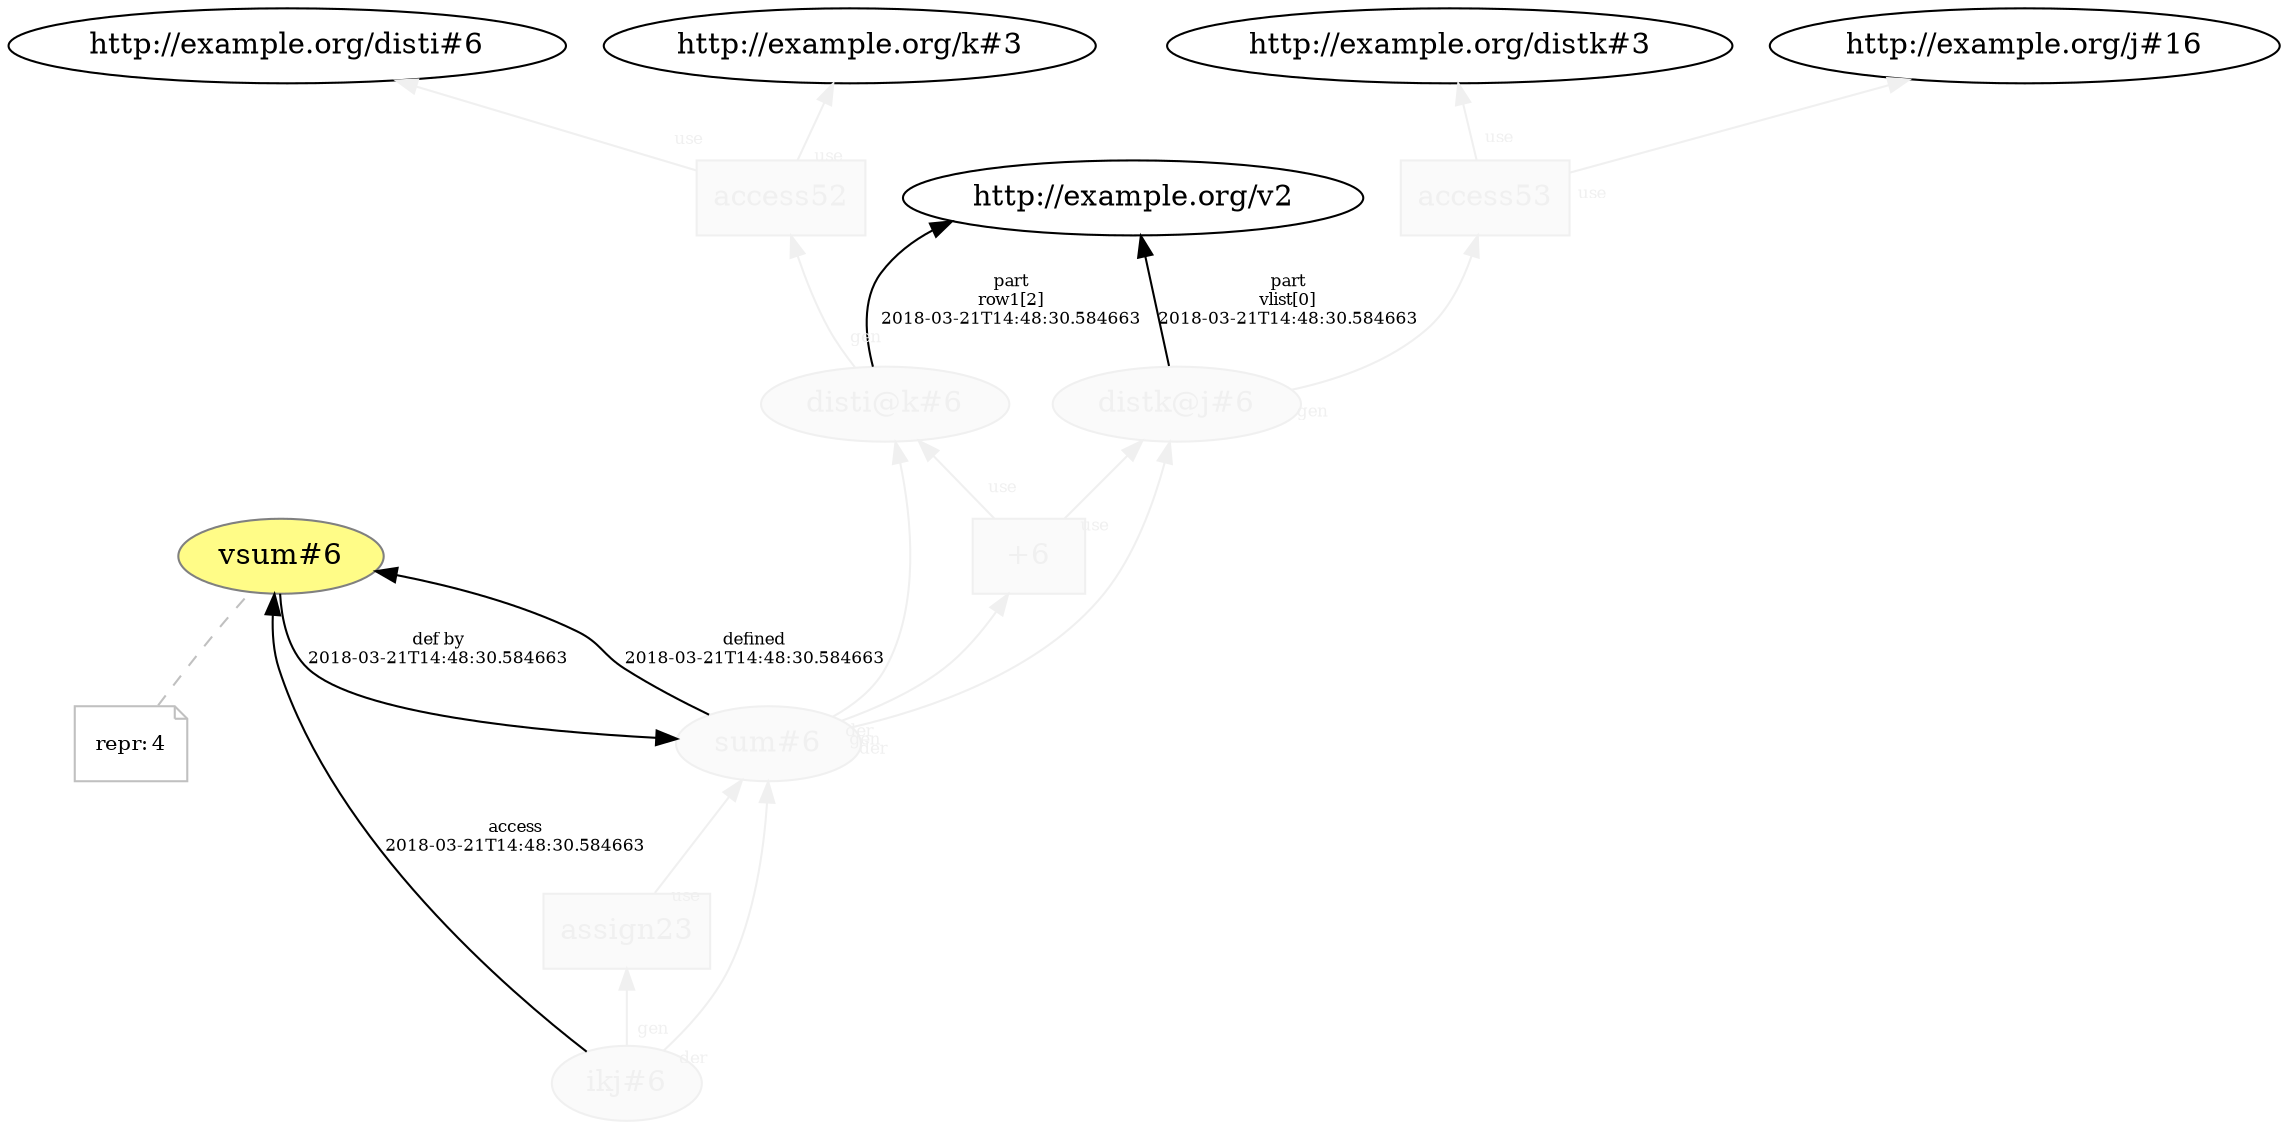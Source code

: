 digraph "PROV" { size="16,12"; rankdir="BT";
"http://example.org/disti@k#6" [fillcolor="#FAFAFA",color="#F0F0F0",style="filled",fontcolor="#F0F0F0",label="disti@k#6",URL="http://example.org/disti@k#6"]
"http://example.org/disti@k#6" -> "http://example.org/v2" [fontsize="8",distance="1.5",angle="60.0",rotation="20",label="part
row1[2]
2018-03-21T14:48:30.584663"]
"http://example.org/access52" [fillcolor="#FAFAFA",color="#F0F0F0",shape="polygon",sides="4",style="filled",fontcolor="#F0F0F0",label="access52",URL="http://example.org/access52"]
"http://example.org/access52" -> "http://example.org/disti#6" [labelfontsize="8",labeldistance="1.5",labelangle="60.0",rotation="20",taillabel="use",fontcolor="#F0F0F0",color="#F0F0F0"]
"http://example.org/access52" -> "http://example.org/k#3" [labelfontsize="8",labeldistance="1.5",labelangle="60.0",rotation="20",taillabel="use",fontcolor="#F0F0F0",color="#F0F0F0"]
"http://example.org/disti@k#6" -> "http://example.org/access52" [labelfontsize="8",labeldistance="1.5",labelangle="60.0",rotation="20",taillabel="gen",fontcolor="#F0F0F0",color="#F0F0F0"]
"http://example.org/distk@j#6" [fillcolor="#FAFAFA",color="#F0F0F0",style="filled",fontcolor="#F0F0F0",label="distk@j#6",URL="http://example.org/distk@j#6"]
"http://example.org/distk@j#6" -> "http://example.org/v2" [fontsize="8",distance="1.5",angle="60.0",rotation="20",label="part
vlist[0]
2018-03-21T14:48:30.584663"]
"http://example.org/access53" [fillcolor="#FAFAFA",color="#F0F0F0",shape="polygon",sides="4",style="filled",fontcolor="#F0F0F0",label="access53",URL="http://example.org/access53"]
"http://example.org/access53" -> "http://example.org/distk#3" [labelfontsize="8",labeldistance="1.5",labelangle="60.0",rotation="20",taillabel="use",fontcolor="#F0F0F0",color="#F0F0F0"]
"http://example.org/access53" -> "http://example.org/j#16" [labelfontsize="8",labeldistance="1.5",labelangle="60.0",rotation="20",taillabel="use",fontcolor="#F0F0F0",color="#F0F0F0"]
"http://example.org/distk@j#6" -> "http://example.org/access53" [labelfontsize="8",labeldistance="1.5",labelangle="60.0",rotation="20",taillabel="gen",fontcolor="#F0F0F0",color="#F0F0F0"]
"http://example.org/sum#6" [fillcolor="#FAFAFA",color="#F0F0F0",style="filled",fontcolor="#F0F0F0",label="sum#6",URL="http://example.org/sum#6"]
"http://example.org/vsum#6" [fillcolor="#FFFC87",color="#808080",style="filled",label="vsum#6",URL="http://example.org/vsum#6"]
"-attrs0" [color="gray",shape="note",fontsize="10",fontcolor="black",label=<<TABLE cellpadding="0" border="0">
	<TR>
	    <TD align="left">repr:</TD>
	    <TD align="left">4</TD>
	</TR>
</TABLE>>]
"-attrs0" -> "http://example.org/vsum#6" [color="gray",style="dashed",arrowhead="none"]
"http://example.org/sum#6" -> "http://example.org/vsum#6" [fontsize="8",distance="1.5",angle="60.0",rotation="20",label="defined
2018-03-21T14:48:30.584663"]
"http://example.org/vsum#6" -> "http://example.org/sum#6" [fontsize="8",distance="1.5",angle="60.0",rotation="20",label="def by
2018-03-21T14:48:30.584663"]
"http://example.org/+6" [fillcolor="#FAFAFA",color="#F0F0F0",shape="polygon",sides="4",style="filled",fontcolor="#F0F0F0",label="+6",URL="http://example.org/+6"]
"http://example.org/sum#6" -> "http://example.org/disti@k#6" [labelfontsize="8",labeldistance="1.5",labelangle="60.0",rotation="20",taillabel="der",fontcolor="#F0F0F0",color="#F0F0F0"]
"http://example.org/sum#6" -> "http://example.org/distk@j#6" [labelfontsize="8",labeldistance="1.5",labelangle="60.0",rotation="20",taillabel="der",fontcolor="#F0F0F0",color="#F0F0F0"]
"http://example.org/ikj#6" [fillcolor="#FAFAFA",color="#F0F0F0",style="filled",fontcolor="#F0F0F0",label="ikj#6",URL="http://example.org/ikj#6"]
"http://example.org/ikj#6" -> "http://example.org/vsum#6" [fontsize="8",distance="1.5",angle="60.0",rotation="20",label="access
2018-03-21T14:48:30.584663"]
"http://example.org/assign23" [fillcolor="#FAFAFA",color="#F0F0F0",shape="polygon",sides="4",style="filled",fontcolor="#F0F0F0",label="assign23",URL="http://example.org/assign23"]
"http://example.org/ikj#6" -> "http://example.org/sum#6" [labelfontsize="8",labeldistance="1.5",labelangle="60.0",rotation="20",taillabel="der",fontcolor="#F0F0F0",color="#F0F0F0"]
"http://example.org/+6" -> "http://example.org/disti@k#6" [labelfontsize="8",labeldistance="1.5",labelangle="60.0",rotation="20",taillabel="use",fontcolor="#F0F0F0",color="#F0F0F0"]
"http://example.org/+6" -> "http://example.org/distk@j#6" [labelfontsize="8",labeldistance="1.5",labelangle="60.0",rotation="20",taillabel="use",fontcolor="#F0F0F0",color="#F0F0F0"]
"http://example.org/assign23" -> "http://example.org/sum#6" [labelfontsize="8",labeldistance="1.5",labelangle="60.0",rotation="20",taillabel="use",fontcolor="#F0F0F0",color="#F0F0F0"]
"http://example.org/ikj#6" -> "http://example.org/assign23" [labelfontsize="8",labeldistance="1.5",labelangle="60.0",rotation="20",taillabel="gen",fontcolor="#F0F0F0",color="#F0F0F0"]
"http://example.org/sum#6" -> "http://example.org/+6" [labelfontsize="8",labeldistance="1.5",labelangle="60.0",rotation="20",taillabel="gen",fontcolor="#F0F0F0",color="#F0F0F0"]
}